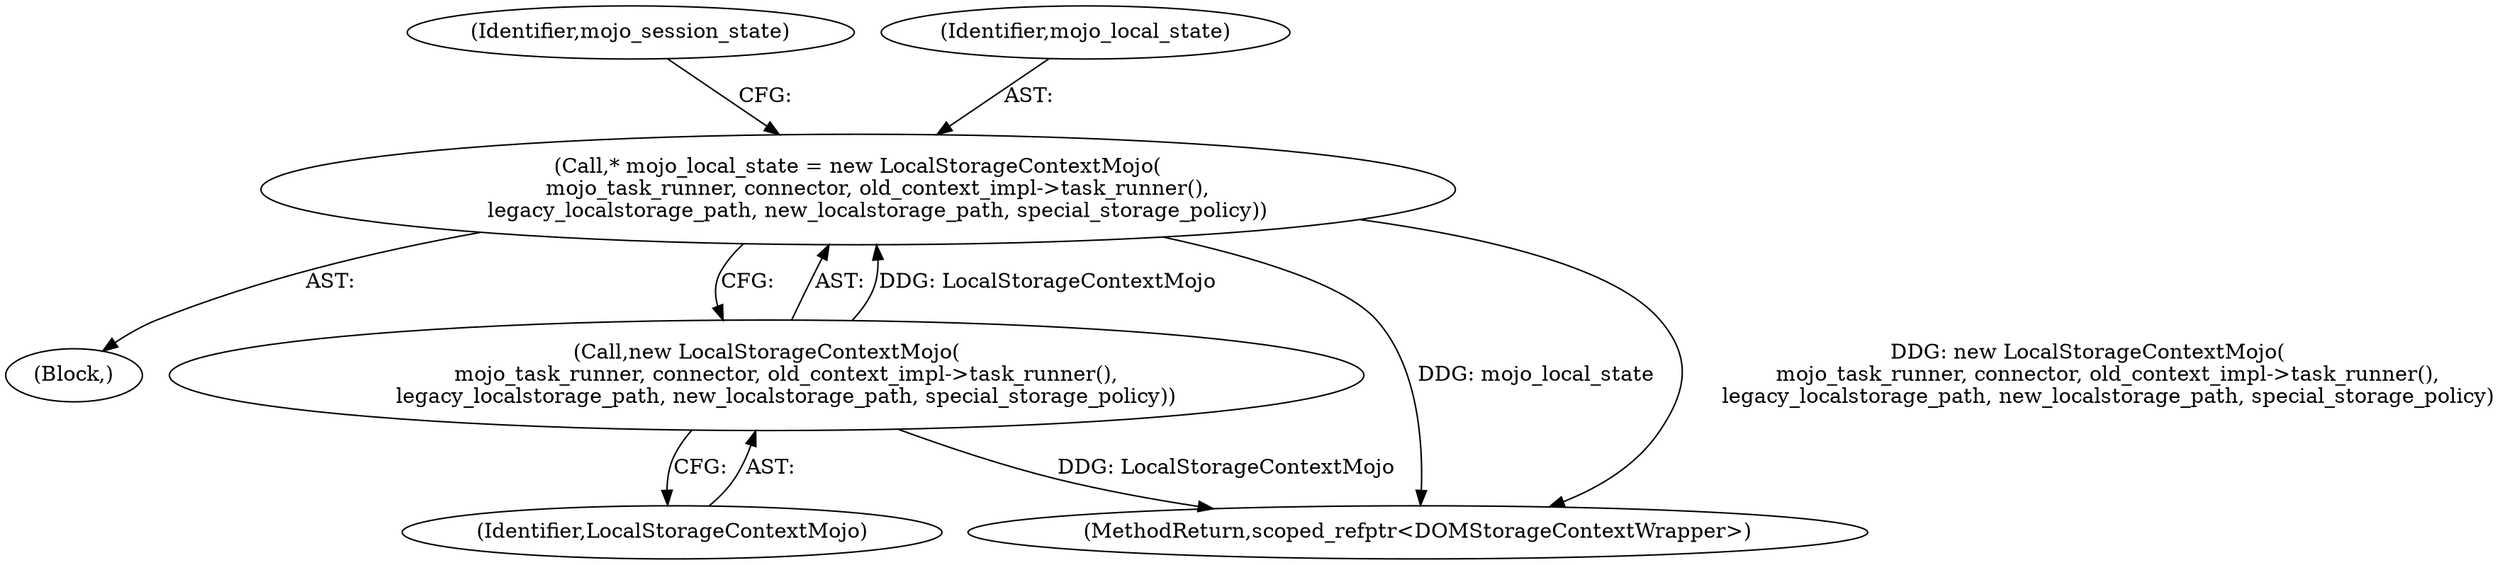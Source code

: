 digraph "0_Chrome_ba169c14aa9cc2efd708a878ae21ff34f3898fe0@pointer" {
"1000151" [label="(Call,* mojo_local_state = new LocalStorageContextMojo(\n      mojo_task_runner, connector, old_context_impl->task_runner(),\n      legacy_localstorage_path, new_localstorage_path, special_storage_policy))"];
"1000153" [label="(Call,new LocalStorageContextMojo(\n      mojo_task_runner, connector, old_context_impl->task_runner(),\n      legacy_localstorage_path, new_localstorage_path, special_storage_policy))"];
"1000154" [label="(Identifier,LocalStorageContextMojo)"];
"1000153" [label="(Call,new LocalStorageContextMojo(\n      mojo_task_runner, connector, old_context_impl->task_runner(),\n      legacy_localstorage_path, new_localstorage_path, special_storage_policy))"];
"1000157" [label="(Identifier,mojo_session_state)"];
"1000152" [label="(Identifier,mojo_local_state)"];
"1000105" [label="(Block,)"];
"1000151" [label="(Call,* mojo_local_state = new LocalStorageContextMojo(\n      mojo_task_runner, connector, old_context_impl->task_runner(),\n      legacy_localstorage_path, new_localstorage_path, special_storage_policy))"];
"1000167" [label="(MethodReturn,scoped_refptr<DOMStorageContextWrapper>)"];
"1000151" -> "1000105"  [label="AST: "];
"1000151" -> "1000153"  [label="CFG: "];
"1000152" -> "1000151"  [label="AST: "];
"1000153" -> "1000151"  [label="AST: "];
"1000157" -> "1000151"  [label="CFG: "];
"1000151" -> "1000167"  [label="DDG: mojo_local_state"];
"1000151" -> "1000167"  [label="DDG: new LocalStorageContextMojo(\n      mojo_task_runner, connector, old_context_impl->task_runner(),\n      legacy_localstorage_path, new_localstorage_path, special_storage_policy)"];
"1000153" -> "1000151"  [label="DDG: LocalStorageContextMojo"];
"1000153" -> "1000154"  [label="CFG: "];
"1000154" -> "1000153"  [label="AST: "];
"1000153" -> "1000167"  [label="DDG: LocalStorageContextMojo"];
}
